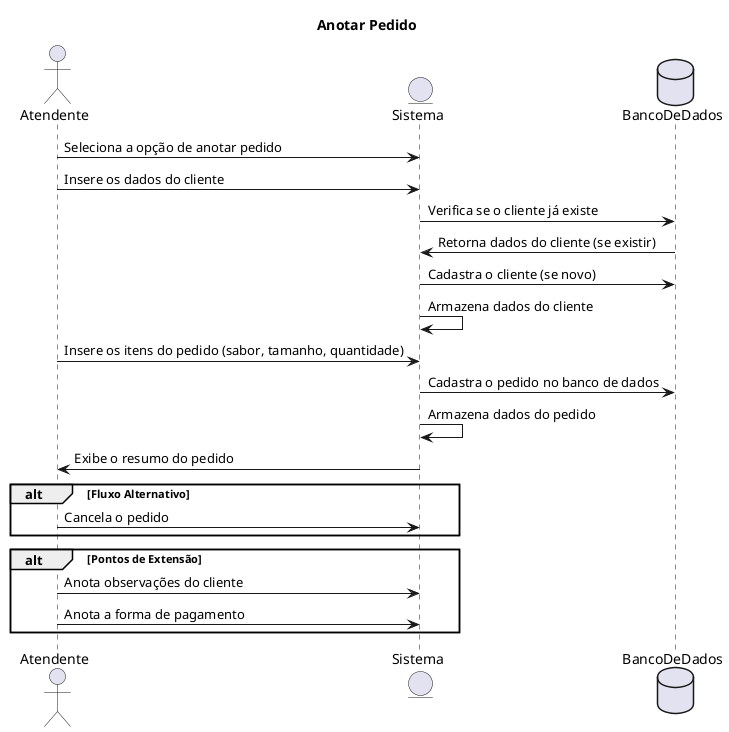 @startuml Anotar Pedido
title Anotar Pedido
actor Atendente
entity Sistema
database BancoDeDados

Atendente -> Sistema: Seleciona a opção de anotar pedido
Atendente -> Sistema: Insere os dados do cliente
Sistema -> BancoDeDados: Verifica se o cliente já existe
BancoDeDados -> Sistema: Retorna dados do cliente (se existir)
Sistema -> BancoDeDados: Cadastra o cliente (se novo)
Sistema -> Sistema: Armazena dados do cliente
Atendente -> Sistema: Insere os itens do pedido (sabor, tamanho, quantidade)
Sistema -> BancoDeDados: Cadastra o pedido no banco de dados
Sistema -> Sistema: Armazena dados do pedido
Sistema -> Atendente: Exibe o resumo do pedido

alt Fluxo Alternativo
    Atendente -> Sistema: Cancela o pedido
end

alt Pontos de Extensão
    Atendente -> Sistema: Anota observações do cliente
    Atendente -> Sistema: Anota a forma de pagamento
end

@enduml